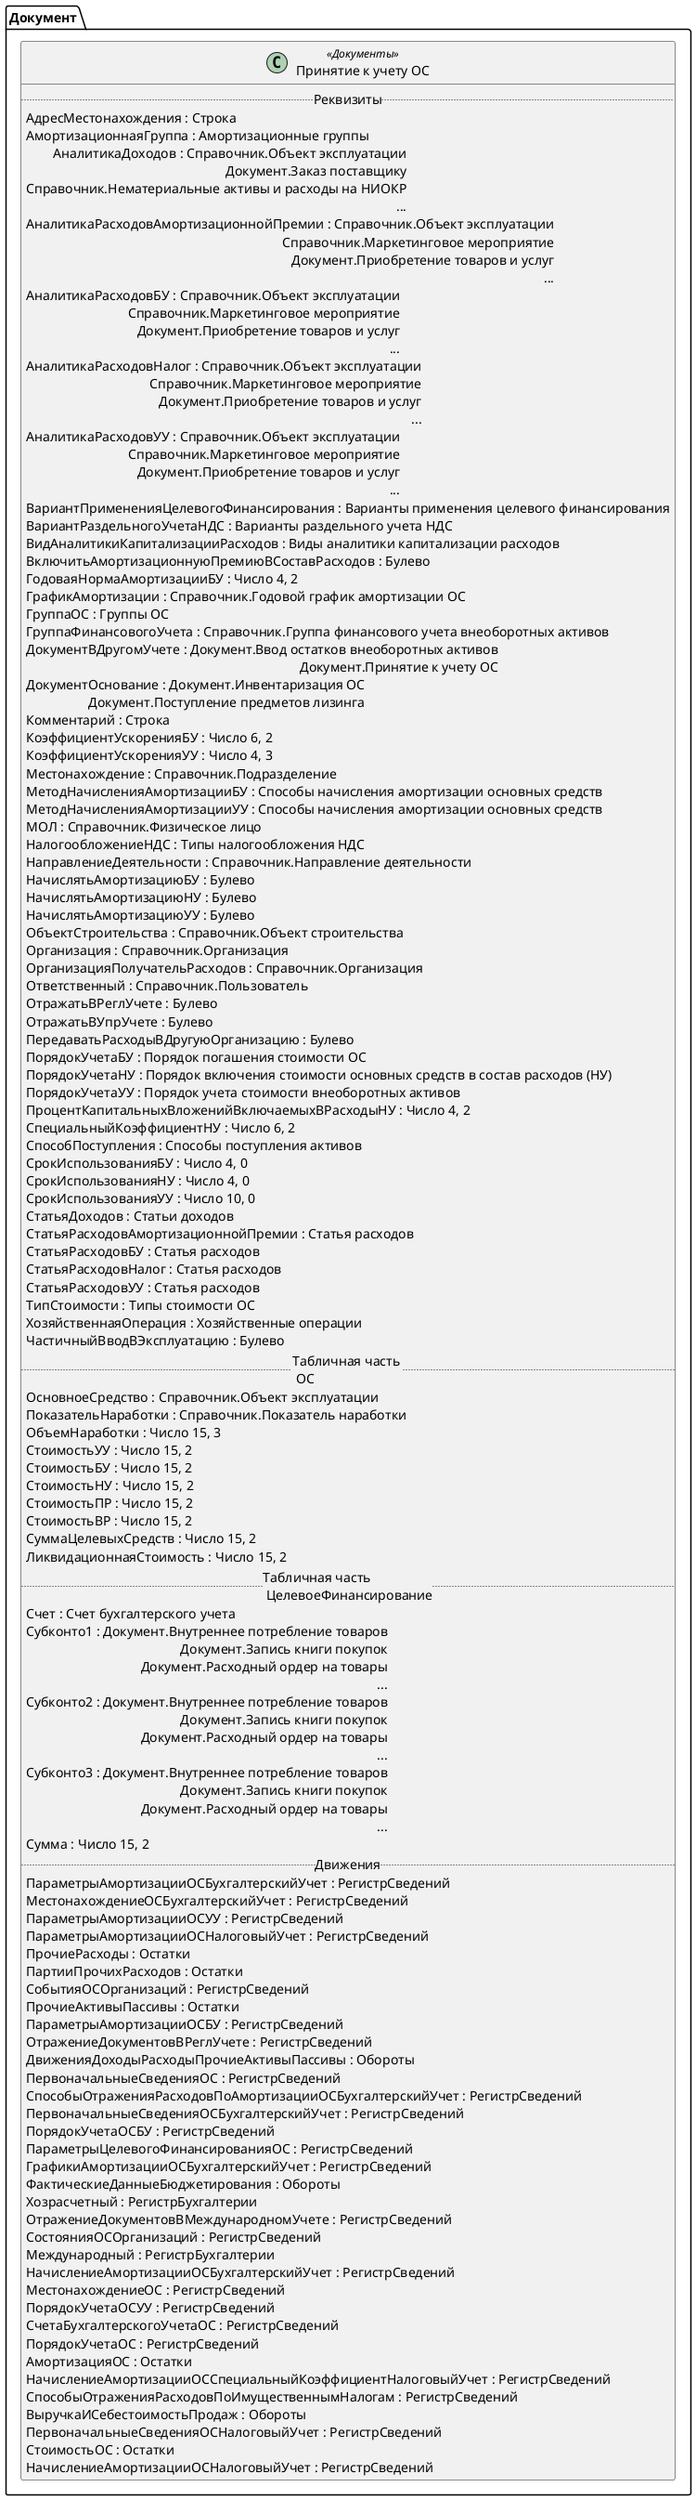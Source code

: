 ﻿@startuml ПринятиеКУчетуОС2_4
'!include templates.wsd
'..\include templates.wsd
class Документ.ПринятиеКУчетуОС2_4 as "Принятие к учету ОС" <<Документы>>
{
..Реквизиты..
АдресМестонахождения : Строка
АмортизационнаяГруппа : Амортизационные группы
АналитикаДоходов : Справочник.Объект эксплуатации\rДокумент.Заказ поставщику\rСправочник.Нематериальные активы и расходы на НИОКР\r...
АналитикаРасходовАмортизационнойПремии : Справочник.Объект эксплуатации\rСправочник.Маркетинговое мероприятие\rДокумент.Приобретение товаров и услуг\r...
АналитикаРасходовБУ : Справочник.Объект эксплуатации\rСправочник.Маркетинговое мероприятие\rДокумент.Приобретение товаров и услуг\r...
АналитикаРасходовНалог : Справочник.Объект эксплуатации\rСправочник.Маркетинговое мероприятие\rДокумент.Приобретение товаров и услуг\r...
АналитикаРасходовУУ : Справочник.Объект эксплуатации\rСправочник.Маркетинговое мероприятие\rДокумент.Приобретение товаров и услуг\r...
ВариантПримененияЦелевогоФинансирования : Варианты применения целевого финансирования
ВариантРаздельногоУчетаНДС : Варианты раздельного учета НДС
ВидАналитикиКапитализацииРасходов : Виды аналитики капитализации расходов
ВключитьАмортизационнуюПремиюВСоставРасходов : Булево
ГодоваяНормаАмортизацииБУ : Число 4, 2
ГрафикАмортизации : Справочник.Годовой график амортизации ОС
ГруппаОС : Группы ОС
ГруппаФинансовогоУчета : Справочник.Группа финансового учета внеоборотных активов
ДокументВДругомУчете : Документ.Ввод остатков внеоборотных активов\rДокумент.Принятие к учету ОС
ДокументОснование : Документ.Инвентаризация ОС\rДокумент.Поступление предметов лизинга
Комментарий : Строка
КоэффициентУскоренияБУ : Число 6, 2
КоэффициентУскоренияУУ : Число 4, 3
Местонахождение : Справочник.Подразделение
МетодНачисленияАмортизацииБУ : Способы начисления амортизации основных средств
МетодНачисленияАмортизацииУУ : Способы начисления амортизации основных средств
МОЛ : Справочник.Физическое лицо
НалогообложениеНДС : Типы налогообложения НДС
НаправлениеДеятельности : Справочник.Направление деятельности
НачислятьАмортизациюБУ : Булево
НачислятьАмортизациюНУ : Булево
НачислятьАмортизациюУУ : Булево
ОбъектСтроительства : Справочник.Объект строительства
Организация : Справочник.Организация
ОрганизацияПолучательРасходов : Справочник.Организация
Ответственный : Справочник.Пользователь
ОтражатьВРеглУчете : Булево
ОтражатьВУпрУчете : Булево
ПередаватьРасходыВДругуюОрганизацию : Булево
ПорядокУчетаБУ : Порядок погашения стоимости ОС
ПорядокУчетаНУ : Порядок включения стоимости основных средств в состав расходов (НУ)
ПорядокУчетаУУ : Порядок учета стоимости внеоборотных активов
ПроцентКапитальныхВложенийВключаемыхВРасходыНУ : Число 4, 2
СпециальныйКоэффициентНУ : Число 6, 2
СпособПоступления : Способы поступления активов
СрокИспользованияБУ : Число 4, 0
СрокИспользованияНУ : Число 4, 0
СрокИспользованияУУ : Число 10, 0
СтатьяДоходов : Статьи доходов
СтатьяРасходовАмортизационнойПремии : Статья расходов
СтатьяРасходовБУ : Статья расходов
СтатьяРасходовНалог : Статья расходов
СтатьяРасходовУУ : Статья расходов
ТипСтоимости : Типы стоимости ОС
ХозяйственнаяОперация : Хозяйственные операции
ЧастичныйВводВЭксплуатацию : Булево
..Табличная часть \n ОС..
ОсновноеСредство : Справочник.Объект эксплуатации
ПоказательНаработки : Справочник.Показатель наработки
ОбъемНаработки : Число 15, 3
СтоимостьУУ : Число 15, 2
СтоимостьБУ : Число 15, 2
СтоимостьНУ : Число 15, 2
СтоимостьПР : Число 15, 2
СтоимостьВР : Число 15, 2
СуммаЦелевыхСредств : Число 15, 2
ЛиквидационнаяСтоимость : Число 15, 2
..Табличная часть \n ЦелевоеФинансирование..
Счет : Счет бухгалтерского учета
Субконто1 : Документ.Внутреннее потребление товаров\rДокумент.Запись книги покупок\rДокумент.Расходный ордер на товары\r...
Субконто2 : Документ.Внутреннее потребление товаров\rДокумент.Запись книги покупок\rДокумент.Расходный ордер на товары\r...
Субконто3 : Документ.Внутреннее потребление товаров\rДокумент.Запись книги покупок\rДокумент.Расходный ордер на товары\r...
Сумма : Число 15, 2
..Движения..
ПараметрыАмортизацииОСБухгалтерскийУчет : РегистрСведений
МестонахождениеОСБухгалтерскийУчет : РегистрСведений
ПараметрыАмортизацииОСУУ : РегистрСведений
ПараметрыАмортизацииОСНалоговыйУчет : РегистрСведений
ПрочиеРасходы : Остатки
ПартииПрочихРасходов : Остатки
СобытияОСОрганизаций : РегистрСведений
ПрочиеАктивыПассивы : Остатки
ПараметрыАмортизацииОСБУ : РегистрСведений
ОтражениеДокументовВРеглУчете : РегистрСведений
ДвиженияДоходыРасходыПрочиеАктивыПассивы : Обороты
ПервоначальныеСведенияОС : РегистрСведений
СпособыОтраженияРасходовПоАмортизацииОСБухгалтерскийУчет : РегистрСведений
ПервоначальныеСведенияОСБухгалтерскийУчет : РегистрСведений
ПорядокУчетаОСБУ : РегистрСведений
ПараметрыЦелевогоФинансированияОС : РегистрСведений
ГрафикиАмортизацииОСБухгалтерскийУчет : РегистрСведений
ФактическиеДанныеБюджетирования : Обороты
Хозрасчетный : РегистрБухгалтерии
ОтражениеДокументовВМеждународномУчете : РегистрСведений
СостоянияОСОрганизаций : РегистрСведений
Международный : РегистрБухгалтерии
НачислениеАмортизацииОСБухгалтерскийУчет : РегистрСведений
МестонахождениеОС : РегистрСведений
ПорядокУчетаОСУУ : РегистрСведений
СчетаБухгалтерскогоУчетаОС : РегистрСведений
ПорядокУчетаОС : РегистрСведений
АмортизацияОС : Остатки
НачислениеАмортизацииОССпециальныйКоэффициентНалоговыйУчет : РегистрСведений
СпособыОтраженияРасходовПоИмущественнымНалогам : РегистрСведений
ВыручкаИСебестоимостьПродаж : Обороты
ПервоначальныеСведенияОСНалоговыйУчет : РегистрСведений
СтоимостьОС : Остатки
НачислениеАмортизацииОСНалоговыйУчет : РегистрСведений
}
@enduml
